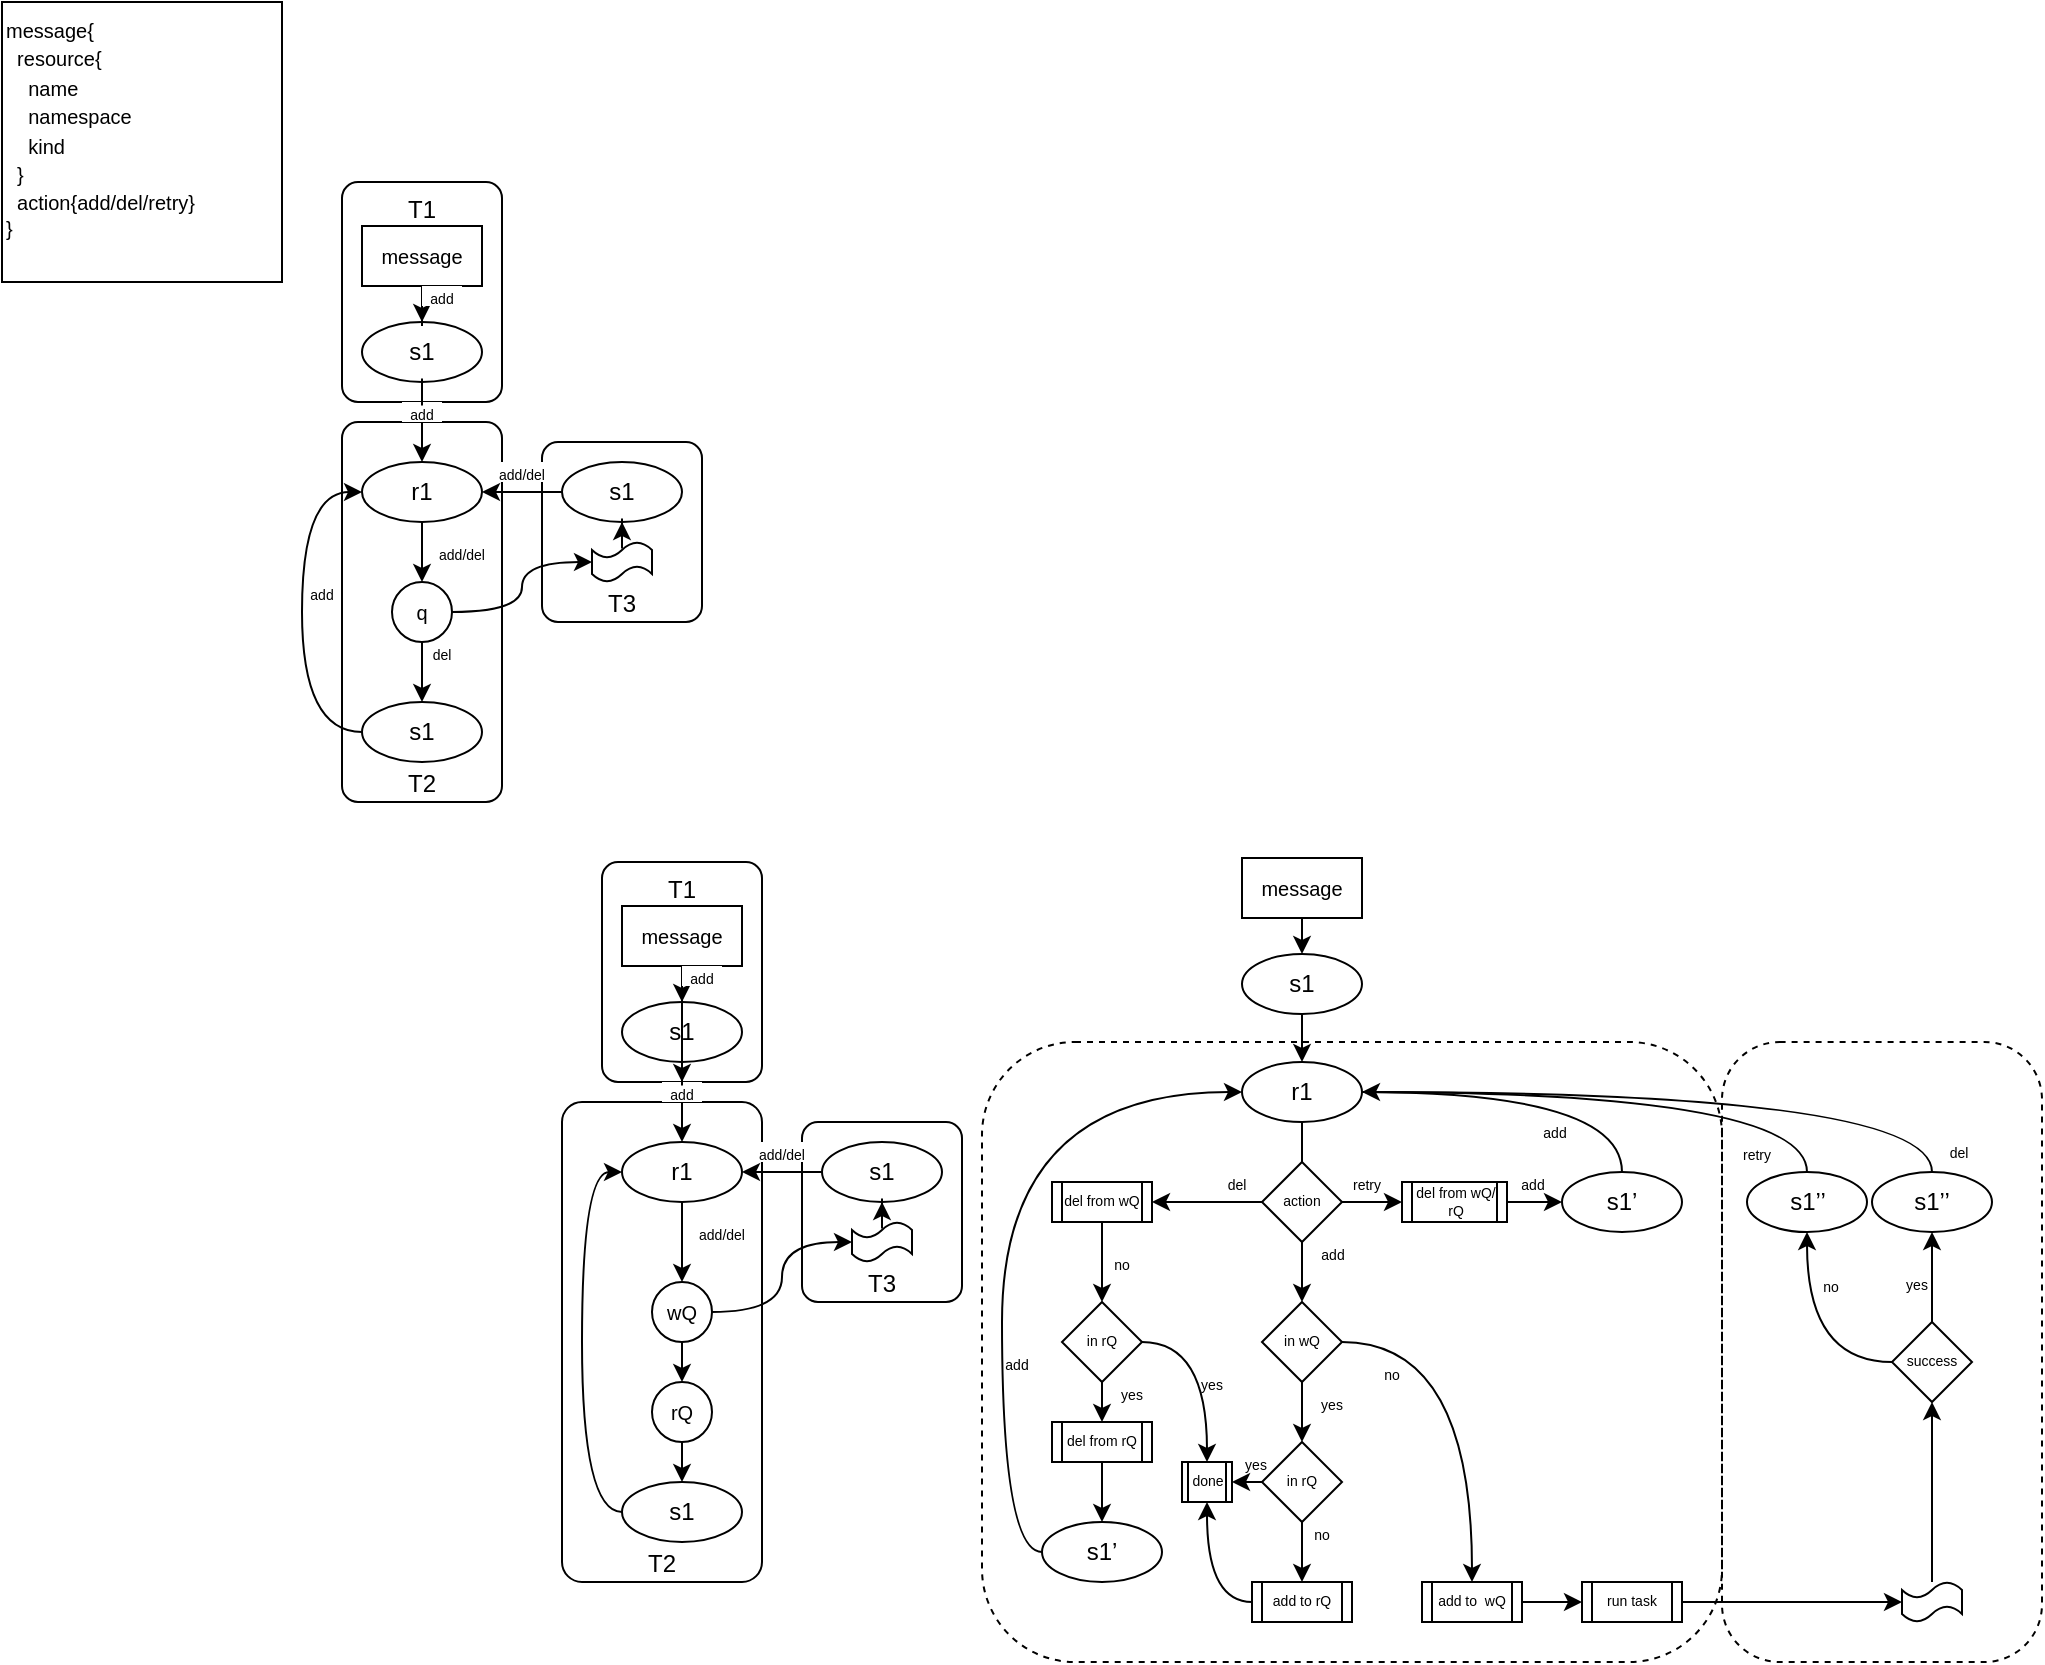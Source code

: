 <mxfile version="17.1.3" type="github">
  <diagram id="n98J2gPWxore46XGjhOp" name="Page-1">
    <mxGraphModel dx="599" dy="464" grid="1" gridSize="10" guides="1" tooltips="1" connect="1" arrows="1" fold="1" page="1" pageScale="1" pageWidth="850" pageHeight="1100" math="0" shadow="0">
      <root>
        <mxCell id="0" />
        <mxCell id="1" parent="0" />
        <mxCell id="Zxzv2EEOAIbLJabRrcN6-10" value="" style="rounded=1;whiteSpace=wrap;html=1;fontSize=7;fillColor=none;dashed=1;arcSize=18;" parent="1" vertex="1">
          <mxGeometry x="890" y="530" width="160" height="310" as="geometry" />
        </mxCell>
        <mxCell id="Zxzv2EEOAIbLJabRrcN6-11" value="" style="rounded=1;whiteSpace=wrap;html=1;fontSize=7;fillColor=none;dashed=1;" parent="1" vertex="1">
          <mxGeometry x="520" y="530" width="370" height="310" as="geometry" />
        </mxCell>
        <mxCell id="L62SuwqkSCq3n70ToQN--18" value="T3" style="rounded=1;whiteSpace=wrap;html=1;arcSize=10;verticalAlign=bottom;" parent="1" vertex="1">
          <mxGeometry x="300" y="230" width="80" height="90" as="geometry" />
        </mxCell>
        <mxCell id="L62SuwqkSCq3n70ToQN--10" value="T2" style="rounded=1;whiteSpace=wrap;html=1;arcSize=10;verticalAlign=bottom;" parent="1" vertex="1">
          <mxGeometry x="200" y="220" width="80" height="190" as="geometry" />
        </mxCell>
        <mxCell id="L62SuwqkSCq3n70ToQN--3" value="T1" style="rounded=1;whiteSpace=wrap;html=1;arcSize=10;verticalAlign=top;" parent="1" vertex="1">
          <mxGeometry x="200" y="100" width="80" height="110" as="geometry" />
        </mxCell>
        <mxCell id="L62SuwqkSCq3n70ToQN--1" value="&lt;font style=&quot;font-size: 10px&quot;&gt;message{&lt;br&gt;&amp;nbsp; resource{&lt;br&gt;&amp;nbsp; &amp;nbsp; name&lt;br&gt;&amp;nbsp; &amp;nbsp; namespace&lt;br&gt;&amp;nbsp; &amp;nbsp; kind&lt;br&gt;&amp;nbsp; }&lt;br&gt;&amp;nbsp; action{add/del/retry}&lt;br&gt;&lt;/font&gt;&lt;div style=&quot;font-size: 10px&quot;&gt;&lt;font style=&quot;font-size: 10px&quot;&gt;}&lt;/font&gt;&lt;/div&gt;" style="rounded=0;whiteSpace=wrap;html=1;verticalAlign=top;align=left;" parent="1" vertex="1">
          <mxGeometry x="30" y="10" width="140" height="140" as="geometry" />
        </mxCell>
        <mxCell id="L62SuwqkSCq3n70ToQN--17" style="edgeStyle=orthogonalEdgeStyle;curved=1;rounded=0;orthogonalLoop=1;jettySize=auto;html=1;fontSize=10;startArrow=none;" parent="1" source="L62SuwqkSCq3n70ToQN--30" target="L62SuwqkSCq3n70ToQN--11" edge="1">
          <mxGeometry relative="1" as="geometry" />
        </mxCell>
        <mxCell id="L62SuwqkSCq3n70ToQN--6" value="s1" style="ellipse;whiteSpace=wrap;html=1;" parent="1" vertex="1">
          <mxGeometry x="210" y="170" width="60" height="30" as="geometry" />
        </mxCell>
        <mxCell id="L62SuwqkSCq3n70ToQN--9" style="edgeStyle=orthogonalEdgeStyle;rounded=0;orthogonalLoop=1;jettySize=auto;html=1;fontSize=10;" parent="1" source="L62SuwqkSCq3n70ToQN--8" target="L62SuwqkSCq3n70ToQN--6" edge="1">
          <mxGeometry relative="1" as="geometry" />
        </mxCell>
        <mxCell id="L62SuwqkSCq3n70ToQN--8" value="message" style="rounded=0;whiteSpace=wrap;html=1;fontSize=10;" parent="1" vertex="1">
          <mxGeometry x="210" y="122" width="60" height="30" as="geometry" />
        </mxCell>
        <mxCell id="L62SuwqkSCq3n70ToQN--22" value="" style="edgeStyle=orthogonalEdgeStyle;curved=1;rounded=0;orthogonalLoop=1;jettySize=auto;html=1;fontSize=10;entryX=0.5;entryY=0;entryDx=0;entryDy=0;" parent="1" source="L62SuwqkSCq3n70ToQN--11" target="L62SuwqkSCq3n70ToQN--14" edge="1">
          <mxGeometry relative="1" as="geometry" />
        </mxCell>
        <mxCell id="L62SuwqkSCq3n70ToQN--11" value="r1" style="ellipse;whiteSpace=wrap;html=1;" parent="1" vertex="1">
          <mxGeometry x="210" y="240" width="60" height="30" as="geometry" />
        </mxCell>
        <mxCell id="L62SuwqkSCq3n70ToQN--24" style="edgeStyle=orthogonalEdgeStyle;curved=1;rounded=0;orthogonalLoop=1;jettySize=auto;html=1;fontSize=10;entryX=0;entryY=0.5;entryDx=0;entryDy=0;entryPerimeter=0;" parent="1" source="L62SuwqkSCq3n70ToQN--14" target="L62SuwqkSCq3n70ToQN--27" edge="1">
          <mxGeometry relative="1" as="geometry" />
        </mxCell>
        <mxCell id="L62SuwqkSCq3n70ToQN--25" value="" style="edgeStyle=orthogonalEdgeStyle;curved=1;rounded=0;orthogonalLoop=1;jettySize=auto;html=1;fontSize=10;" parent="1" source="L62SuwqkSCq3n70ToQN--14" target="L62SuwqkSCq3n70ToQN--15" edge="1">
          <mxGeometry relative="1" as="geometry" />
        </mxCell>
        <mxCell id="L62SuwqkSCq3n70ToQN--14" value="q" style="ellipse;whiteSpace=wrap;html=1;aspect=fixed;fontSize=10;" parent="1" vertex="1">
          <mxGeometry x="225" y="300" width="30" height="30" as="geometry" />
        </mxCell>
        <mxCell id="L62SuwqkSCq3n70ToQN--26" style="edgeStyle=orthogonalEdgeStyle;curved=1;rounded=0;orthogonalLoop=1;jettySize=auto;html=1;fontSize=10;entryX=0;entryY=0.5;entryDx=0;entryDy=0;exitX=0;exitY=0.5;exitDx=0;exitDy=0;" parent="1" source="L62SuwqkSCq3n70ToQN--15" target="L62SuwqkSCq3n70ToQN--11" edge="1">
          <mxGeometry relative="1" as="geometry">
            <mxPoint x="130" y="450.0" as="targetPoint" />
            <Array as="points">
              <mxPoint x="180" y="375" />
              <mxPoint x="180" y="255" />
            </Array>
          </mxGeometry>
        </mxCell>
        <mxCell id="L62SuwqkSCq3n70ToQN--15" value="s1" style="ellipse;whiteSpace=wrap;html=1;" parent="1" vertex="1">
          <mxGeometry x="210" y="360" width="60" height="30" as="geometry" />
        </mxCell>
        <mxCell id="L62SuwqkSCq3n70ToQN--21" style="edgeStyle=orthogonalEdgeStyle;curved=1;rounded=0;orthogonalLoop=1;jettySize=auto;html=1;entryX=1;entryY=0.5;entryDx=0;entryDy=0;fontSize=10;" parent="1" source="L62SuwqkSCq3n70ToQN--19" target="L62SuwqkSCq3n70ToQN--11" edge="1">
          <mxGeometry relative="1" as="geometry" />
        </mxCell>
        <mxCell id="L62SuwqkSCq3n70ToQN--19" value="s1" style="ellipse;whiteSpace=wrap;html=1;" parent="1" vertex="1">
          <mxGeometry x="310" y="240" width="60" height="30" as="geometry" />
        </mxCell>
        <mxCell id="L62SuwqkSCq3n70ToQN--28" style="edgeStyle=orthogonalEdgeStyle;curved=1;rounded=0;orthogonalLoop=1;jettySize=auto;html=1;fontSize=10;" parent="1" source="L62SuwqkSCq3n70ToQN--27" target="L62SuwqkSCq3n70ToQN--19" edge="1">
          <mxGeometry relative="1" as="geometry" />
        </mxCell>
        <mxCell id="L62SuwqkSCq3n70ToQN--27" value="" style="shape=tape;whiteSpace=wrap;html=1;fontSize=10;" parent="1" vertex="1">
          <mxGeometry x="325" y="280" width="30" height="20" as="geometry" />
        </mxCell>
        <mxCell id="L62SuwqkSCq3n70ToQN--29" value="&lt;font style=&quot;font-size: 7px&quot;&gt;add&lt;/font&gt;" style="text;html=1;strokeColor=none;fillColor=default;align=center;verticalAlign=middle;whiteSpace=wrap;rounded=0;fontSize=10;" parent="1" vertex="1">
          <mxGeometry x="240" y="152" width="20" height="10" as="geometry" />
        </mxCell>
        <mxCell id="L62SuwqkSCq3n70ToQN--32" value="&lt;font style=&quot;font-size: 7px&quot;&gt;add/del&lt;/font&gt;" style="text;html=1;align=center;verticalAlign=middle;whiteSpace=wrap;rounded=0;fontSize=10;fillColor=default;" parent="1" vertex="1">
          <mxGeometry x="270" y="240" width="40" height="10" as="geometry" />
        </mxCell>
        <mxCell id="L62SuwqkSCq3n70ToQN--36" value="&lt;font style=&quot;font-size: 7px&quot;&gt;add/del&lt;/font&gt;" style="text;html=1;strokeColor=none;fillColor=none;align=center;verticalAlign=middle;whiteSpace=wrap;rounded=0;fontSize=10;" parent="1" vertex="1">
          <mxGeometry x="250" y="280" width="20" height="10" as="geometry" />
        </mxCell>
        <mxCell id="L62SuwqkSCq3n70ToQN--37" value="&lt;font style=&quot;font-size: 7px&quot;&gt;del&lt;/font&gt;" style="text;html=1;strokeColor=none;fillColor=none;align=center;verticalAlign=middle;whiteSpace=wrap;rounded=0;fontSize=10;" parent="1" vertex="1">
          <mxGeometry x="240" y="330" width="20" height="10" as="geometry" />
        </mxCell>
        <mxCell id="L62SuwqkSCq3n70ToQN--38" value="&lt;font style=&quot;font-size: 7px&quot;&gt;add&lt;/font&gt;" style="text;html=1;strokeColor=none;fillColor=none;align=center;verticalAlign=middle;whiteSpace=wrap;rounded=0;fontSize=10;" parent="1" vertex="1">
          <mxGeometry x="180" y="300" width="20" height="10" as="geometry" />
        </mxCell>
        <mxCell id="L62SuwqkSCq3n70ToQN--30" value="&lt;font style=&quot;font-size: 7px&quot;&gt;add&lt;/font&gt;" style="text;html=1;strokeColor=none;fillColor=default;align=center;verticalAlign=middle;whiteSpace=wrap;rounded=0;fontSize=10;" parent="1" vertex="1">
          <mxGeometry x="230" y="210" width="20" height="10" as="geometry" />
        </mxCell>
        <mxCell id="L62SuwqkSCq3n70ToQN--40" value="" style="edgeStyle=orthogonalEdgeStyle;curved=1;rounded=0;orthogonalLoop=1;jettySize=auto;html=1;fontSize=10;endArrow=none;" parent="1" source="L62SuwqkSCq3n70ToQN--6" target="L62SuwqkSCq3n70ToQN--30" edge="1">
          <mxGeometry relative="1" as="geometry">
            <mxPoint x="240" y="200.0" as="sourcePoint" />
            <mxPoint x="240" y="240.0" as="targetPoint" />
          </mxGeometry>
        </mxCell>
        <mxCell id="L62SuwqkSCq3n70ToQN--42" value="T3" style="rounded=1;whiteSpace=wrap;html=1;arcSize=10;verticalAlign=bottom;" parent="1" vertex="1">
          <mxGeometry x="430" y="570" width="80" height="90" as="geometry" />
        </mxCell>
        <mxCell id="L62SuwqkSCq3n70ToQN--43" value="T2" style="rounded=1;whiteSpace=wrap;html=1;arcSize=10;verticalAlign=bottom;" parent="1" vertex="1">
          <mxGeometry x="310" y="560" width="100" height="240" as="geometry" />
        </mxCell>
        <mxCell id="L62SuwqkSCq3n70ToQN--44" value="T1" style="rounded=1;whiteSpace=wrap;html=1;arcSize=10;verticalAlign=top;" parent="1" vertex="1">
          <mxGeometry x="330" y="440" width="80" height="110" as="geometry" />
        </mxCell>
        <mxCell id="L62SuwqkSCq3n70ToQN--45" style="edgeStyle=orthogonalEdgeStyle;curved=1;rounded=0;orthogonalLoop=1;jettySize=auto;html=1;fontSize=10;startArrow=none;" parent="1" source="L62SuwqkSCq3n70ToQN--65" target="L62SuwqkSCq3n70ToQN--50" edge="1">
          <mxGeometry relative="1" as="geometry" />
        </mxCell>
        <mxCell id="L62SuwqkSCq3n70ToQN--46" value="s1" style="ellipse;whiteSpace=wrap;html=1;" parent="1" vertex="1">
          <mxGeometry x="340" y="510" width="60" height="30" as="geometry" />
        </mxCell>
        <mxCell id="L62SuwqkSCq3n70ToQN--47" style="edgeStyle=orthogonalEdgeStyle;rounded=0;orthogonalLoop=1;jettySize=auto;html=1;fontSize=10;" parent="1" source="L62SuwqkSCq3n70ToQN--48" target="L62SuwqkSCq3n70ToQN--46" edge="1">
          <mxGeometry relative="1" as="geometry" />
        </mxCell>
        <mxCell id="L62SuwqkSCq3n70ToQN--85" value="" style="edgeStyle=orthogonalEdgeStyle;curved=1;rounded=0;orthogonalLoop=1;jettySize=auto;html=1;fontSize=7;" parent="1" source="L62SuwqkSCq3n70ToQN--48" target="L62SuwqkSCq3n70ToQN--65" edge="1">
          <mxGeometry relative="1" as="geometry" />
        </mxCell>
        <mxCell id="L62SuwqkSCq3n70ToQN--48" value="message" style="rounded=0;whiteSpace=wrap;html=1;fontSize=10;" parent="1" vertex="1">
          <mxGeometry x="340" y="462" width="60" height="30" as="geometry" />
        </mxCell>
        <mxCell id="L62SuwqkSCq3n70ToQN--49" value="" style="edgeStyle=orthogonalEdgeStyle;curved=1;rounded=0;orthogonalLoop=1;jettySize=auto;html=1;fontSize=10;entryX=0.5;entryY=0;entryDx=0;entryDy=0;" parent="1" source="L62SuwqkSCq3n70ToQN--50" target="L62SuwqkSCq3n70ToQN--53" edge="1">
          <mxGeometry relative="1" as="geometry">
            <mxPoint x="370" y="630" as="targetPoint" />
          </mxGeometry>
        </mxCell>
        <mxCell id="L62SuwqkSCq3n70ToQN--50" value="r1" style="ellipse;whiteSpace=wrap;html=1;" parent="1" vertex="1">
          <mxGeometry x="340" y="580" width="60" height="30" as="geometry" />
        </mxCell>
        <mxCell id="L62SuwqkSCq3n70ToQN--51" style="edgeStyle=orthogonalEdgeStyle;curved=1;rounded=0;orthogonalLoop=1;jettySize=auto;html=1;fontSize=10;entryX=0;entryY=0.5;entryDx=0;entryDy=0;entryPerimeter=0;" parent="1" source="L62SuwqkSCq3n70ToQN--53" target="L62SuwqkSCq3n70ToQN--59" edge="1">
          <mxGeometry relative="1" as="geometry" />
        </mxCell>
        <mxCell id="L62SuwqkSCq3n70ToQN--52" value="" style="edgeStyle=orthogonalEdgeStyle;curved=1;rounded=0;orthogonalLoop=1;jettySize=auto;html=1;fontSize=10;exitX=0.5;exitY=1;exitDx=0;exitDy=0;" parent="1" source="L62SuwqkSCq3n70ToQN--67" target="L62SuwqkSCq3n70ToQN--55" edge="1">
          <mxGeometry relative="1" as="geometry" />
        </mxCell>
        <mxCell id="L62SuwqkSCq3n70ToQN--71" style="edgeStyle=orthogonalEdgeStyle;curved=1;rounded=0;orthogonalLoop=1;jettySize=auto;html=1;fontSize=7;" parent="1" source="L62SuwqkSCq3n70ToQN--53" target="L62SuwqkSCq3n70ToQN--67" edge="1">
          <mxGeometry relative="1" as="geometry" />
        </mxCell>
        <mxCell id="L62SuwqkSCq3n70ToQN--53" value="wQ" style="ellipse;whiteSpace=wrap;html=1;aspect=fixed;fontSize=10;" parent="1" vertex="1">
          <mxGeometry x="355" y="650" width="30" height="30" as="geometry" />
        </mxCell>
        <mxCell id="L62SuwqkSCq3n70ToQN--72" style="edgeStyle=orthogonalEdgeStyle;curved=1;rounded=0;orthogonalLoop=1;jettySize=auto;html=1;entryX=0;entryY=0.5;entryDx=0;entryDy=0;fontSize=7;exitX=0;exitY=0.5;exitDx=0;exitDy=0;" parent="1" source="L62SuwqkSCq3n70ToQN--55" target="L62SuwqkSCq3n70ToQN--50" edge="1">
          <mxGeometry relative="1" as="geometry" />
        </mxCell>
        <mxCell id="L62SuwqkSCq3n70ToQN--55" value="s1" style="ellipse;whiteSpace=wrap;html=1;" parent="1" vertex="1">
          <mxGeometry x="340" y="750" width="60" height="30" as="geometry" />
        </mxCell>
        <mxCell id="L62SuwqkSCq3n70ToQN--56" style="edgeStyle=orthogonalEdgeStyle;curved=1;rounded=0;orthogonalLoop=1;jettySize=auto;html=1;entryX=1;entryY=0.5;entryDx=0;entryDy=0;fontSize=10;" parent="1" source="L62SuwqkSCq3n70ToQN--57" target="L62SuwqkSCq3n70ToQN--50" edge="1">
          <mxGeometry relative="1" as="geometry" />
        </mxCell>
        <mxCell id="L62SuwqkSCq3n70ToQN--57" value="s1" style="ellipse;whiteSpace=wrap;html=1;" parent="1" vertex="1">
          <mxGeometry x="440" y="580" width="60" height="30" as="geometry" />
        </mxCell>
        <mxCell id="L62SuwqkSCq3n70ToQN--58" style="edgeStyle=orthogonalEdgeStyle;curved=1;rounded=0;orthogonalLoop=1;jettySize=auto;html=1;fontSize=10;" parent="1" source="L62SuwqkSCq3n70ToQN--59" target="L62SuwqkSCq3n70ToQN--57" edge="1">
          <mxGeometry relative="1" as="geometry" />
        </mxCell>
        <mxCell id="L62SuwqkSCq3n70ToQN--59" value="" style="shape=tape;whiteSpace=wrap;html=1;fontSize=10;" parent="1" vertex="1">
          <mxGeometry x="455" y="620" width="30" height="20" as="geometry" />
        </mxCell>
        <mxCell id="L62SuwqkSCq3n70ToQN--60" value="&lt;font style=&quot;font-size: 7px&quot;&gt;add&lt;/font&gt;" style="text;html=1;strokeColor=none;fillColor=default;align=center;verticalAlign=middle;whiteSpace=wrap;rounded=0;fontSize=10;" parent="1" vertex="1">
          <mxGeometry x="370" y="492" width="20" height="10" as="geometry" />
        </mxCell>
        <mxCell id="L62SuwqkSCq3n70ToQN--61" value="&lt;font style=&quot;font-size: 7px&quot;&gt;add/del&lt;/font&gt;" style="text;html=1;align=center;verticalAlign=middle;whiteSpace=wrap;rounded=0;fontSize=10;fillColor=default;" parent="1" vertex="1">
          <mxGeometry x="400" y="580" width="40" height="10" as="geometry" />
        </mxCell>
        <mxCell id="L62SuwqkSCq3n70ToQN--62" value="&lt;font style=&quot;font-size: 7px&quot;&gt;add/del&lt;/font&gt;" style="text;html=1;strokeColor=none;fillColor=none;align=center;verticalAlign=middle;whiteSpace=wrap;rounded=0;fontSize=10;" parent="1" vertex="1">
          <mxGeometry x="380" y="620" width="20" height="10" as="geometry" />
        </mxCell>
        <mxCell id="L62SuwqkSCq3n70ToQN--65" value="&lt;font style=&quot;font-size: 7px&quot;&gt;add&lt;/font&gt;" style="text;html=1;strokeColor=none;fillColor=default;align=center;verticalAlign=middle;whiteSpace=wrap;rounded=0;fontSize=10;" parent="1" vertex="1">
          <mxGeometry x="360" y="550" width="20" height="10" as="geometry" />
        </mxCell>
        <mxCell id="L62SuwqkSCq3n70ToQN--66" value="" style="edgeStyle=orthogonalEdgeStyle;curved=1;rounded=0;orthogonalLoop=1;jettySize=auto;html=1;fontSize=10;endArrow=none;" parent="1" source="L62SuwqkSCq3n70ToQN--46" target="L62SuwqkSCq3n70ToQN--65" edge="1">
          <mxGeometry relative="1" as="geometry">
            <mxPoint x="370" y="540.0" as="sourcePoint" />
            <mxPoint x="370" y="580.0" as="targetPoint" />
          </mxGeometry>
        </mxCell>
        <mxCell id="L62SuwqkSCq3n70ToQN--67" value="rQ" style="ellipse;whiteSpace=wrap;html=1;aspect=fixed;fontSize=10;" parent="1" vertex="1">
          <mxGeometry x="355" y="700" width="30" height="30" as="geometry" />
        </mxCell>
        <mxCell id="L62SuwqkSCq3n70ToQN--156" style="edgeStyle=orthogonalEdgeStyle;curved=1;rounded=0;orthogonalLoop=1;jettySize=auto;html=1;fontSize=7;" parent="1" source="L62SuwqkSCq3n70ToQN--78" target="L62SuwqkSCq3n70ToQN--80" edge="1">
          <mxGeometry relative="1" as="geometry" />
        </mxCell>
        <mxCell id="L62SuwqkSCq3n70ToQN--78" value="s1" style="ellipse;whiteSpace=wrap;html=1;" parent="1" vertex="1">
          <mxGeometry x="650" y="486" width="60" height="30" as="geometry" />
        </mxCell>
        <mxCell id="L62SuwqkSCq3n70ToQN--155" style="edgeStyle=orthogonalEdgeStyle;curved=1;rounded=0;orthogonalLoop=1;jettySize=auto;html=1;fontSize=7;" parent="1" source="L62SuwqkSCq3n70ToQN--79" target="L62SuwqkSCq3n70ToQN--78" edge="1">
          <mxGeometry relative="1" as="geometry" />
        </mxCell>
        <mxCell id="L62SuwqkSCq3n70ToQN--79" value="message" style="rounded=0;whiteSpace=wrap;html=1;fontSize=10;" parent="1" vertex="1">
          <mxGeometry x="650" y="438" width="60" height="30" as="geometry" />
        </mxCell>
        <mxCell id="L62SuwqkSCq3n70ToQN--137" value="" style="edgeStyle=orthogonalEdgeStyle;curved=1;rounded=0;orthogonalLoop=1;jettySize=auto;html=1;fontSize=7;" parent="1" source="L62SuwqkSCq3n70ToQN--80" edge="1">
          <mxGeometry relative="1" as="geometry">
            <mxPoint x="680" y="630" as="targetPoint" />
          </mxGeometry>
        </mxCell>
        <mxCell id="qoWVHKTnKnU8L6EQ_5EU-37" style="edgeStyle=orthogonalEdgeStyle;curved=1;rounded=0;orthogonalLoop=1;jettySize=auto;html=1;fontSize=7;endArrow=none;endFill=0;" edge="1" parent="1" source="L62SuwqkSCq3n70ToQN--80" target="qoWVHKTnKnU8L6EQ_5EU-13">
          <mxGeometry relative="1" as="geometry" />
        </mxCell>
        <mxCell id="qoWVHKTnKnU8L6EQ_5EU-40" style="edgeStyle=orthogonalEdgeStyle;curved=1;rounded=0;orthogonalLoop=1;jettySize=auto;html=1;entryX=0.5;entryY=0;entryDx=0;entryDy=0;fontSize=7;endArrow=none;endFill=0;" edge="1" parent="1" source="L62SuwqkSCq3n70ToQN--80" target="L62SuwqkSCq3n70ToQN--127">
          <mxGeometry relative="1" as="geometry" />
        </mxCell>
        <mxCell id="qoWVHKTnKnU8L6EQ_5EU-44" style="edgeStyle=orthogonalEdgeStyle;curved=1;rounded=0;orthogonalLoop=1;jettySize=auto;html=1;entryX=0.5;entryY=0;entryDx=0;entryDy=0;fontSize=7;endArrow=none;endFill=0;startArrow=classic;startFill=1;" edge="1" parent="1" source="L62SuwqkSCq3n70ToQN--80" target="L62SuwqkSCq3n70ToQN--126">
          <mxGeometry relative="1" as="geometry" />
        </mxCell>
        <mxCell id="L62SuwqkSCq3n70ToQN--80" value="r1" style="ellipse;whiteSpace=wrap;html=1;" parent="1" vertex="1">
          <mxGeometry x="650" y="540" width="60" height="30" as="geometry" />
        </mxCell>
        <mxCell id="L62SuwqkSCq3n70ToQN--140" style="edgeStyle=orthogonalEdgeStyle;curved=1;rounded=0;orthogonalLoop=1;jettySize=auto;html=1;entryX=1;entryY=0.5;entryDx=0;entryDy=0;fontSize=7;" parent="1" source="L62SuwqkSCq3n70ToQN--81" target="L62SuwqkSCq3n70ToQN--138" edge="1">
          <mxGeometry relative="1" as="geometry" />
        </mxCell>
        <mxCell id="L62SuwqkSCq3n70ToQN--144" style="edgeStyle=orthogonalEdgeStyle;curved=1;rounded=0;orthogonalLoop=1;jettySize=auto;html=1;entryX=0.5;entryY=0;entryDx=0;entryDy=0;fontSize=7;" parent="1" source="L62SuwqkSCq3n70ToQN--81" target="L62SuwqkSCq3n70ToQN--99" edge="1">
          <mxGeometry relative="1" as="geometry" />
        </mxCell>
        <mxCell id="qoWVHKTnKnU8L6EQ_5EU-14" style="edgeStyle=orthogonalEdgeStyle;curved=1;rounded=0;orthogonalLoop=1;jettySize=auto;html=1;entryX=0;entryY=0.5;entryDx=0;entryDy=0;fontSize=7;" edge="1" parent="1" source="L62SuwqkSCq3n70ToQN--81" target="qoWVHKTnKnU8L6EQ_5EU-16">
          <mxGeometry relative="1" as="geometry" />
        </mxCell>
        <mxCell id="L62SuwqkSCq3n70ToQN--81" value="action" style="rhombus;whiteSpace=wrap;html=1;fontSize=7;fillColor=default;" parent="1" vertex="1">
          <mxGeometry x="660" y="590" width="40" height="40" as="geometry" />
        </mxCell>
        <mxCell id="L62SuwqkSCq3n70ToQN--191" style="edgeStyle=orthogonalEdgeStyle;curved=1;rounded=0;orthogonalLoop=1;jettySize=auto;html=1;fontSize=7;" parent="1" source="L62SuwqkSCq3n70ToQN--99" target="L62SuwqkSCq3n70ToQN--188" edge="1">
          <mxGeometry relative="1" as="geometry" />
        </mxCell>
        <mxCell id="L62SuwqkSCq3n70ToQN--194" style="edgeStyle=orthogonalEdgeStyle;curved=1;rounded=0;orthogonalLoop=1;jettySize=auto;html=1;fontSize=7;" parent="1" source="L62SuwqkSCq3n70ToQN--99" target="L62SuwqkSCq3n70ToQN--100" edge="1">
          <mxGeometry relative="1" as="geometry" />
        </mxCell>
        <mxCell id="L62SuwqkSCq3n70ToQN--99" value="in wQ" style="rhombus;whiteSpace=wrap;html=1;fontSize=7;fillColor=default;" parent="1" vertex="1">
          <mxGeometry x="660" y="660" width="40" height="40" as="geometry" />
        </mxCell>
        <mxCell id="L62SuwqkSCq3n70ToQN--197" style="edgeStyle=orthogonalEdgeStyle;curved=1;rounded=0;orthogonalLoop=1;jettySize=auto;html=1;fontSize=7;" parent="1" source="L62SuwqkSCq3n70ToQN--100" target="L62SuwqkSCq3n70ToQN--114" edge="1">
          <mxGeometry relative="1" as="geometry" />
        </mxCell>
        <mxCell id="L62SuwqkSCq3n70ToQN--198" style="edgeStyle=orthogonalEdgeStyle;curved=1;rounded=0;orthogonalLoop=1;jettySize=auto;html=1;fontSize=7;" parent="1" source="L62SuwqkSCq3n70ToQN--100" target="L62SuwqkSCq3n70ToQN--172" edge="1">
          <mxGeometry relative="1" as="geometry" />
        </mxCell>
        <mxCell id="L62SuwqkSCq3n70ToQN--100" value="in rQ" style="rhombus;whiteSpace=wrap;html=1;fontSize=7;fillColor=default;" parent="1" vertex="1">
          <mxGeometry x="660" y="730" width="40" height="40" as="geometry" />
        </mxCell>
        <mxCell id="L62SuwqkSCq3n70ToQN--105" value="&lt;font style=&quot;font-size: 7px&quot;&gt;no&lt;/font&gt;" style="text;html=1;strokeColor=none;fillColor=none;align=center;verticalAlign=middle;whiteSpace=wrap;rounded=0;fontSize=10;" parent="1" vertex="1">
          <mxGeometry x="710" y="690" width="30" height="10" as="geometry" />
        </mxCell>
        <mxCell id="qoWVHKTnKnU8L6EQ_5EU-26" style="edgeStyle=orthogonalEdgeStyle;curved=1;rounded=0;orthogonalLoop=1;jettySize=auto;html=1;entryX=0.5;entryY=1;entryDx=0;entryDy=0;fontSize=7;" edge="1" parent="1" source="L62SuwqkSCq3n70ToQN--114" target="L62SuwqkSCq3n70ToQN--172">
          <mxGeometry relative="1" as="geometry" />
        </mxCell>
        <mxCell id="L62SuwqkSCq3n70ToQN--114" value="add to rQ" style="shape=process;whiteSpace=wrap;html=1;backgroundOutline=1;fontSize=7;fillColor=none;" parent="1" vertex="1">
          <mxGeometry x="655" y="800" width="50" height="20" as="geometry" />
        </mxCell>
        <mxCell id="L62SuwqkSCq3n70ToQN--120" value="" style="edgeStyle=orthogonalEdgeStyle;curved=1;rounded=0;orthogonalLoop=1;jettySize=auto;html=1;fontSize=7;" parent="1" source="L62SuwqkSCq3n70ToQN--117" target="L62SuwqkSCq3n70ToQN--119" edge="1">
          <mxGeometry relative="1" as="geometry" />
        </mxCell>
        <mxCell id="L62SuwqkSCq3n70ToQN--117" value="run task" style="shape=process;whiteSpace=wrap;html=1;backgroundOutline=1;fontSize=7;fillColor=none;" parent="1" vertex="1">
          <mxGeometry x="820" y="800" width="50" height="20" as="geometry" />
        </mxCell>
        <mxCell id="L62SuwqkSCq3n70ToQN--122" value="" style="edgeStyle=orthogonalEdgeStyle;curved=1;rounded=0;orthogonalLoop=1;jettySize=auto;html=1;fontSize=7;entryX=0.5;entryY=1;entryDx=0;entryDy=0;" parent="1" source="L62SuwqkSCq3n70ToQN--119" target="L62SuwqkSCq3n70ToQN--123" edge="1">
          <mxGeometry relative="1" as="geometry">
            <mxPoint x="905" y="695" as="targetPoint" />
          </mxGeometry>
        </mxCell>
        <mxCell id="L62SuwqkSCq3n70ToQN--119" value="" style="shape=tape;whiteSpace=wrap;html=1;fontSize=10;" parent="1" vertex="1">
          <mxGeometry x="980" y="800" width="30" height="20" as="geometry" />
        </mxCell>
        <mxCell id="L62SuwqkSCq3n70ToQN--128" value="" style="edgeStyle=orthogonalEdgeStyle;curved=1;rounded=0;orthogonalLoop=1;jettySize=auto;html=1;fontSize=7;" parent="1" source="L62SuwqkSCq3n70ToQN--123" target="L62SuwqkSCq3n70ToQN--126" edge="1">
          <mxGeometry relative="1" as="geometry" />
        </mxCell>
        <mxCell id="L62SuwqkSCq3n70ToQN--130" value="" style="edgeStyle=orthogonalEdgeStyle;curved=1;rounded=0;orthogonalLoop=1;jettySize=auto;html=1;fontSize=7;" parent="1" source="L62SuwqkSCq3n70ToQN--123" target="L62SuwqkSCq3n70ToQN--127" edge="1">
          <mxGeometry relative="1" as="geometry" />
        </mxCell>
        <mxCell id="L62SuwqkSCq3n70ToQN--123" value="success" style="rhombus;whiteSpace=wrap;html=1;fontSize=7;fillColor=default;" parent="1" vertex="1">
          <mxGeometry x="975" y="670" width="40" height="40" as="geometry" />
        </mxCell>
        <mxCell id="L62SuwqkSCq3n70ToQN--126" value="s1’’" style="ellipse;whiteSpace=wrap;html=1;" parent="1" vertex="1">
          <mxGeometry x="965" y="595" width="60" height="30" as="geometry" />
        </mxCell>
        <mxCell id="L62SuwqkSCq3n70ToQN--127" value="s1’’" style="ellipse;whiteSpace=wrap;html=1;" parent="1" vertex="1">
          <mxGeometry x="902.5" y="595" width="60" height="30" as="geometry" />
        </mxCell>
        <mxCell id="L62SuwqkSCq3n70ToQN--133" value="&lt;font style=&quot;font-size: 7px&quot;&gt;no&lt;/font&gt;" style="text;html=1;strokeColor=none;fillColor=none;align=center;verticalAlign=middle;whiteSpace=wrap;rounded=0;fontSize=10;" parent="1" vertex="1">
          <mxGeometry x="932" y="646" width="25" height="10" as="geometry" />
        </mxCell>
        <mxCell id="L62SuwqkSCq3n70ToQN--134" value="&lt;font style=&quot;font-size: 7px&quot;&gt;yes&lt;/font&gt;" style="text;html=1;strokeColor=none;fillColor=none;align=center;verticalAlign=middle;whiteSpace=wrap;rounded=0;fontSize=10;" parent="1" vertex="1">
          <mxGeometry x="975" y="645" width="25" height="10" as="geometry" />
        </mxCell>
        <mxCell id="L62SuwqkSCq3n70ToQN--135" value="&lt;font style=&quot;font-size: 7px&quot;&gt;del&lt;/font&gt;" style="text;html=1;strokeColor=none;fillColor=none;align=center;verticalAlign=middle;whiteSpace=wrap;rounded=0;fontSize=10;" parent="1" vertex="1">
          <mxGeometry x="996" y="579" width="25" height="10" as="geometry" />
        </mxCell>
        <mxCell id="L62SuwqkSCq3n70ToQN--136" value="&lt;font style=&quot;font-size: 7px&quot;&gt;retry&lt;/font&gt;" style="text;html=1;strokeColor=none;fillColor=none;align=center;verticalAlign=middle;whiteSpace=wrap;rounded=0;fontSize=10;" parent="1" vertex="1">
          <mxGeometry x="700" y="595" width="25" height="10" as="geometry" />
        </mxCell>
        <mxCell id="L62SuwqkSCq3n70ToQN--169" value="" style="edgeStyle=orthogonalEdgeStyle;curved=1;rounded=0;orthogonalLoop=1;jettySize=auto;html=1;fontSize=7;" parent="1" source="L62SuwqkSCq3n70ToQN--138" target="L62SuwqkSCq3n70ToQN--167" edge="1">
          <mxGeometry relative="1" as="geometry" />
        </mxCell>
        <mxCell id="L62SuwqkSCq3n70ToQN--138" value="del from wQ" style="shape=process;whiteSpace=wrap;html=1;backgroundOutline=1;fontSize=7;fillColor=none;" parent="1" vertex="1">
          <mxGeometry x="555" y="600" width="50" height="20" as="geometry" />
        </mxCell>
        <mxCell id="L62SuwqkSCq3n70ToQN--145" value="&lt;font style=&quot;font-size: 7px&quot;&gt;add&lt;/font&gt;" style="text;html=1;strokeColor=none;fillColor=none;align=center;verticalAlign=middle;whiteSpace=wrap;rounded=0;fontSize=10;" parent="1" vertex="1">
          <mxGeometry x="682.5" y="630" width="25" height="10" as="geometry" />
        </mxCell>
        <mxCell id="L62SuwqkSCq3n70ToQN--149" value="&lt;font style=&quot;font-size: 7px&quot;&gt;del&lt;/font&gt;" style="text;html=1;strokeColor=none;fillColor=none;align=center;verticalAlign=middle;whiteSpace=wrap;rounded=0;fontSize=10;" parent="1" vertex="1">
          <mxGeometry x="635" y="590" width="25" height="20" as="geometry" />
        </mxCell>
        <mxCell id="L62SuwqkSCq3n70ToQN--171" style="edgeStyle=orthogonalEdgeStyle;curved=1;rounded=0;orthogonalLoop=1;jettySize=auto;html=1;entryX=0;entryY=0.5;entryDx=0;entryDy=0;fontSize=7;exitX=0;exitY=0.5;exitDx=0;exitDy=0;" parent="1" source="L62SuwqkSCq3n70ToQN--161" target="L62SuwqkSCq3n70ToQN--80" edge="1">
          <mxGeometry relative="1" as="geometry" />
        </mxCell>
        <mxCell id="L62SuwqkSCq3n70ToQN--161" value="s1’" style="ellipse;whiteSpace=wrap;html=1;" parent="1" vertex="1">
          <mxGeometry x="550" y="770" width="60" height="30" as="geometry" />
        </mxCell>
        <mxCell id="L62SuwqkSCq3n70ToQN--185" style="edgeStyle=orthogonalEdgeStyle;curved=1;rounded=0;orthogonalLoop=1;jettySize=auto;html=1;entryX=0.5;entryY=0;entryDx=0;entryDy=0;fontSize=7;" parent="1" source="L62SuwqkSCq3n70ToQN--167" target="L62SuwqkSCq3n70ToQN--181" edge="1">
          <mxGeometry relative="1" as="geometry" />
        </mxCell>
        <mxCell id="L62SuwqkSCq3n70ToQN--200" style="edgeStyle=orthogonalEdgeStyle;curved=1;rounded=0;orthogonalLoop=1;jettySize=auto;html=1;entryX=0.5;entryY=0;entryDx=0;entryDy=0;fontSize=7;" parent="1" source="L62SuwqkSCq3n70ToQN--167" target="L62SuwqkSCq3n70ToQN--172" edge="1">
          <mxGeometry relative="1" as="geometry" />
        </mxCell>
        <mxCell id="L62SuwqkSCq3n70ToQN--167" value="in rQ" style="rhombus;whiteSpace=wrap;html=1;fontSize=7;fillColor=default;" parent="1" vertex="1">
          <mxGeometry x="560" y="660" width="40" height="40" as="geometry" />
        </mxCell>
        <mxCell id="L62SuwqkSCq3n70ToQN--172" value="done" style="shape=process;whiteSpace=wrap;html=1;backgroundOutline=1;fontSize=7;fillColor=none;" parent="1" vertex="1">
          <mxGeometry x="620" y="740" width="25" height="20" as="geometry" />
        </mxCell>
        <mxCell id="L62SuwqkSCq3n70ToQN--176" value="&lt;font style=&quot;font-size: 7px&quot;&gt;no&lt;/font&gt;" style="text;html=1;strokeColor=none;fillColor=none;align=center;verticalAlign=middle;whiteSpace=wrap;rounded=0;fontSize=10;" parent="1" vertex="1">
          <mxGeometry x="675" y="770" width="30" height="10" as="geometry" />
        </mxCell>
        <mxCell id="L62SuwqkSCq3n70ToQN--177" value="&lt;font style=&quot;font-size: 7px&quot;&gt;no&lt;/font&gt;" style="text;html=1;strokeColor=none;fillColor=none;align=center;verticalAlign=middle;whiteSpace=wrap;rounded=0;fontSize=10;" parent="1" vertex="1">
          <mxGeometry x="575" y="635" width="30" height="10" as="geometry" />
        </mxCell>
        <mxCell id="L62SuwqkSCq3n70ToQN--179" value="&lt;font style=&quot;font-size: 7px&quot;&gt;yes&lt;/font&gt;" style="text;html=1;strokeColor=none;fillColor=none;align=center;verticalAlign=middle;whiteSpace=wrap;rounded=0;fontSize=10;" parent="1" vertex="1">
          <mxGeometry x="580" y="700" width="30" height="10" as="geometry" />
        </mxCell>
        <mxCell id="L62SuwqkSCq3n70ToQN--186" value="" style="edgeStyle=orthogonalEdgeStyle;curved=1;rounded=0;orthogonalLoop=1;jettySize=auto;html=1;fontSize=7;" parent="1" source="L62SuwqkSCq3n70ToQN--181" target="L62SuwqkSCq3n70ToQN--161" edge="1">
          <mxGeometry relative="1" as="geometry" />
        </mxCell>
        <mxCell id="L62SuwqkSCq3n70ToQN--181" value="del from rQ" style="shape=process;whiteSpace=wrap;html=1;backgroundOutline=1;fontSize=7;fillColor=none;" parent="1" vertex="1">
          <mxGeometry x="555" y="720" width="50" height="20" as="geometry" />
        </mxCell>
        <mxCell id="L62SuwqkSCq3n70ToQN--187" value="&lt;font style=&quot;font-size: 7px&quot;&gt;yes&lt;/font&gt;" style="text;html=1;strokeColor=none;fillColor=none;align=center;verticalAlign=middle;whiteSpace=wrap;rounded=0;fontSize=10;" parent="1" vertex="1">
          <mxGeometry x="680" y="705" width="30" height="10" as="geometry" />
        </mxCell>
        <mxCell id="L62SuwqkSCq3n70ToQN--192" style="edgeStyle=orthogonalEdgeStyle;curved=1;rounded=0;orthogonalLoop=1;jettySize=auto;html=1;entryX=0;entryY=0.5;entryDx=0;entryDy=0;fontSize=7;" parent="1" source="L62SuwqkSCq3n70ToQN--188" target="L62SuwqkSCq3n70ToQN--117" edge="1">
          <mxGeometry relative="1" as="geometry" />
        </mxCell>
        <mxCell id="L62SuwqkSCq3n70ToQN--188" value="add to &amp;nbsp;wQ" style="shape=process;whiteSpace=wrap;html=1;backgroundOutline=1;fontSize=7;fillColor=none;" parent="1" vertex="1">
          <mxGeometry x="740" y="800" width="50" height="20" as="geometry" />
        </mxCell>
        <mxCell id="L62SuwqkSCq3n70ToQN--199" value="&lt;font style=&quot;font-size: 7px&quot;&gt;yes&lt;/font&gt;" style="text;html=1;strokeColor=none;fillColor=none;align=center;verticalAlign=middle;whiteSpace=wrap;rounded=0;fontSize=10;" parent="1" vertex="1">
          <mxGeometry x="620" y="695" width="30" height="10" as="geometry" />
        </mxCell>
        <mxCell id="qoWVHKTnKnU8L6EQ_5EU-1" value="&lt;font style=&quot;font-size: 7px&quot;&gt;add&lt;/font&gt;" style="text;html=1;strokeColor=none;fillColor=none;align=center;verticalAlign=middle;whiteSpace=wrap;rounded=0;fontSize=10;" vertex="1" parent="1">
          <mxGeometry x="525" y="685" width="25" height="10" as="geometry" />
        </mxCell>
        <mxCell id="qoWVHKTnKnU8L6EQ_5EU-12" value="&lt;span style=&quot;font-size: 7px&quot;&gt;retry&lt;/span&gt;" style="text;html=1;strokeColor=none;fillColor=none;align=center;verticalAlign=middle;whiteSpace=wrap;rounded=0;fontSize=10;" vertex="1" parent="1">
          <mxGeometry x="895" y="580" width="25" height="10" as="geometry" />
        </mxCell>
        <mxCell id="qoWVHKTnKnU8L6EQ_5EU-13" value="s1’" style="ellipse;whiteSpace=wrap;html=1;" vertex="1" parent="1">
          <mxGeometry x="810" y="595" width="60" height="30" as="geometry" />
        </mxCell>
        <mxCell id="qoWVHKTnKnU8L6EQ_5EU-34" value="" style="edgeStyle=orthogonalEdgeStyle;curved=1;rounded=0;orthogonalLoop=1;jettySize=auto;html=1;fontSize=7;" edge="1" parent="1" source="qoWVHKTnKnU8L6EQ_5EU-16" target="qoWVHKTnKnU8L6EQ_5EU-13">
          <mxGeometry relative="1" as="geometry" />
        </mxCell>
        <mxCell id="qoWVHKTnKnU8L6EQ_5EU-16" value="del from wQ/&lt;br&gt;rQ" style="shape=process;whiteSpace=wrap;html=1;backgroundOutline=1;fontSize=7;fillColor=none;" vertex="1" parent="1">
          <mxGeometry x="730" y="600" width="52.5" height="20" as="geometry" />
        </mxCell>
        <mxCell id="qoWVHKTnKnU8L6EQ_5EU-19" value="&lt;font style=&quot;font-size: 7px&quot;&gt;add&lt;/font&gt;" style="text;html=1;strokeColor=none;fillColor=none;align=center;verticalAlign=middle;whiteSpace=wrap;rounded=0;fontSize=10;" vertex="1" parent="1">
          <mxGeometry x="782.5" y="595" width="25" height="10" as="geometry" />
        </mxCell>
        <mxCell id="qoWVHKTnKnU8L6EQ_5EU-28" value="&lt;font style=&quot;font-size: 7px&quot;&gt;yes&lt;/font&gt;" style="text;html=1;strokeColor=none;fillColor=none;align=center;verticalAlign=middle;whiteSpace=wrap;rounded=0;fontSize=10;" vertex="1" parent="1">
          <mxGeometry x="642" y="735" width="30" height="10" as="geometry" />
        </mxCell>
        <mxCell id="qoWVHKTnKnU8L6EQ_5EU-41" value="&lt;font style=&quot;font-size: 7px&quot;&gt;add&lt;/font&gt;" style="text;html=1;strokeColor=none;fillColor=none;align=center;verticalAlign=middle;whiteSpace=wrap;rounded=0;fontSize=10;" vertex="1" parent="1">
          <mxGeometry x="793.5" y="569" width="25" height="10" as="geometry" />
        </mxCell>
      </root>
    </mxGraphModel>
  </diagram>
</mxfile>
